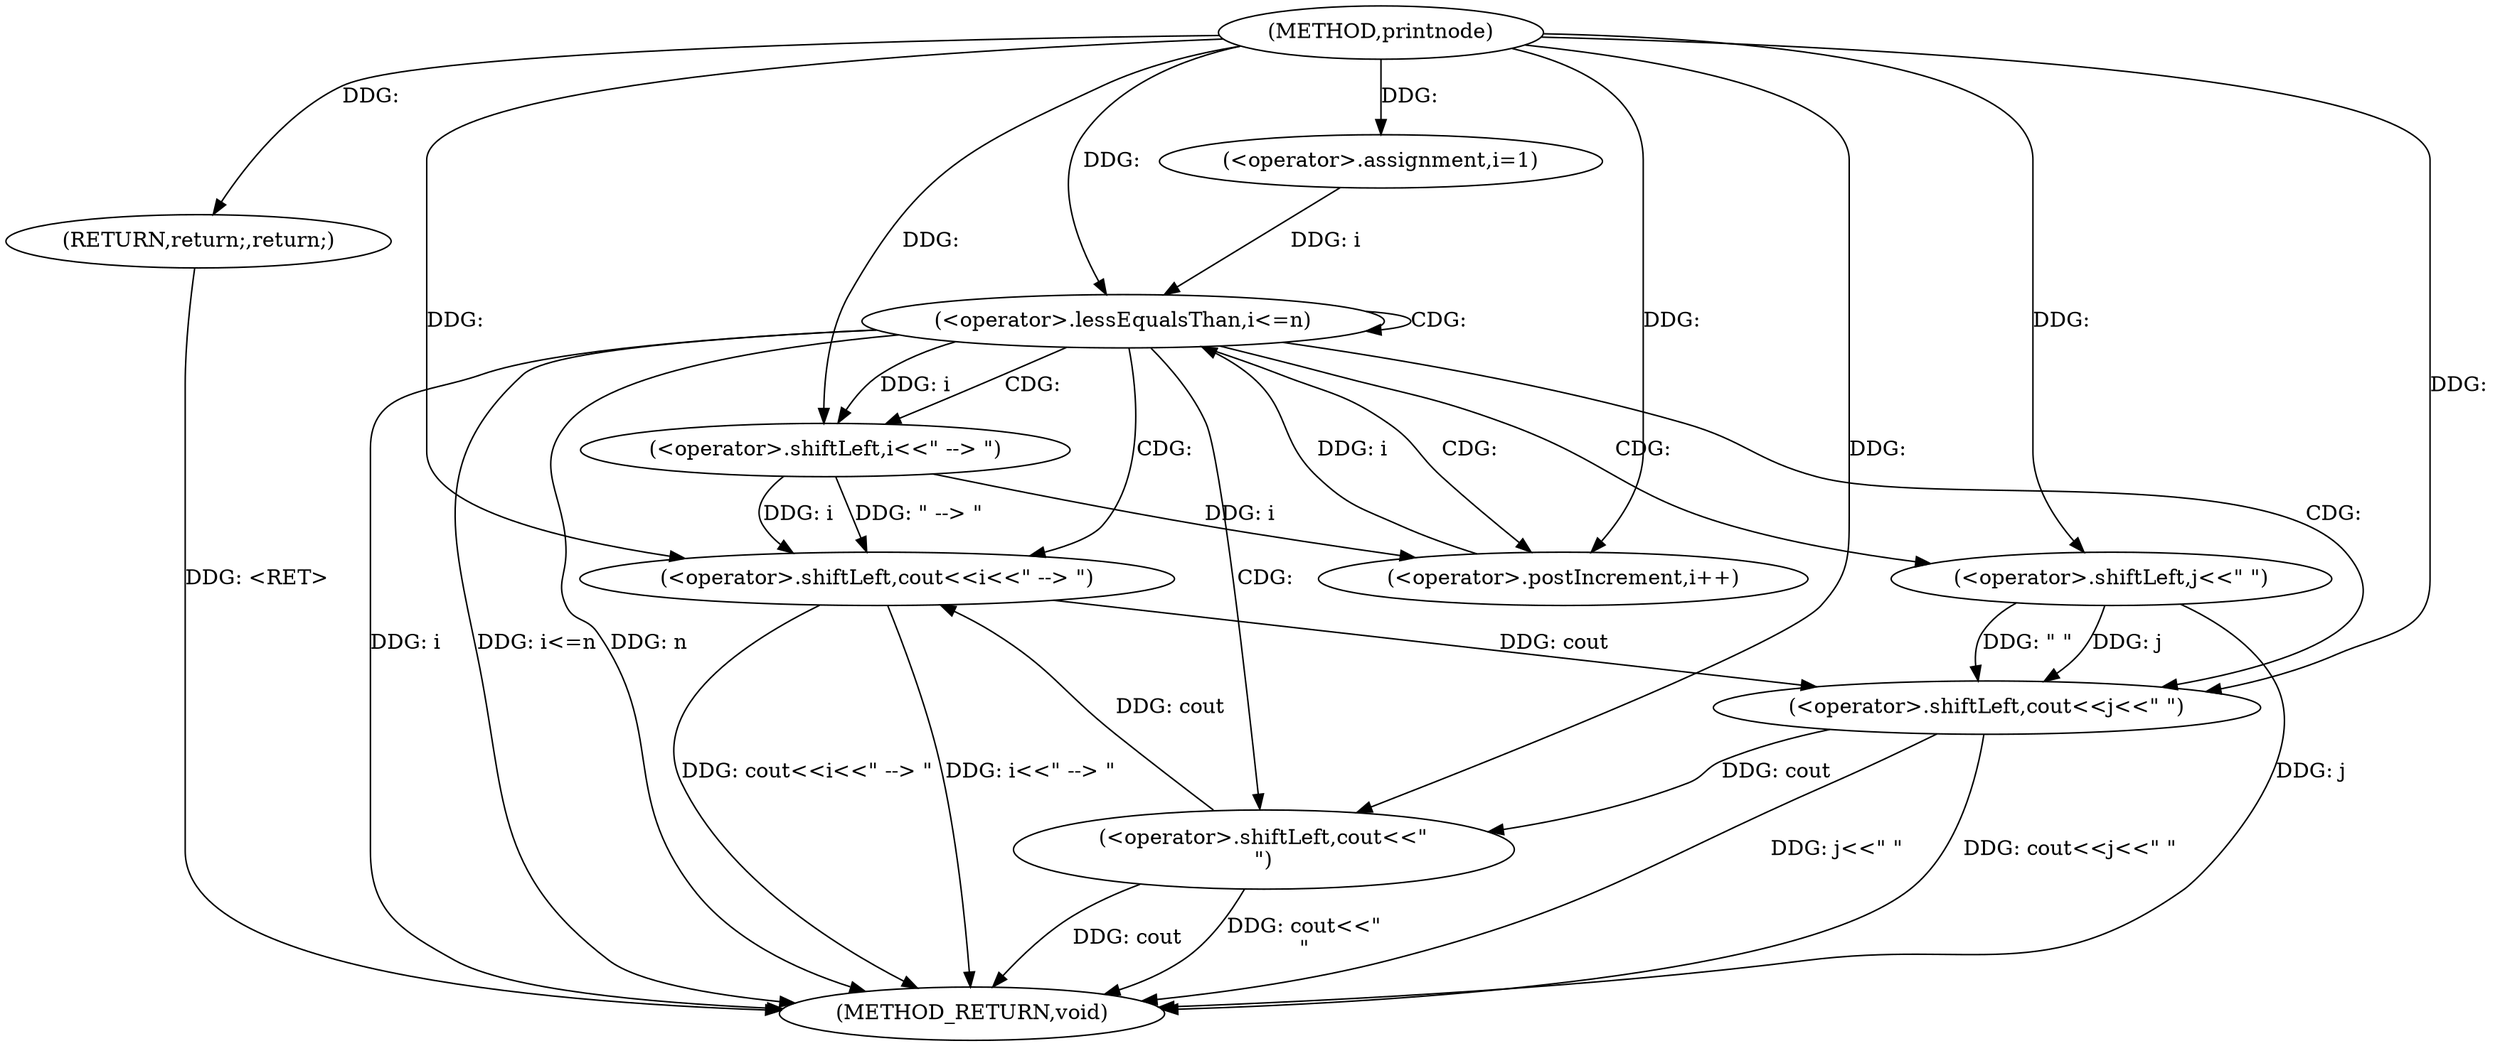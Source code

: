 digraph "printnode" {  
"1000568" [label = "(METHOD,printnode)" ]
"1000596" [label = "(METHOD_RETURN,void)" ]
"1000595" [label = "(RETURN,return;,return;)" ]
"1000572" [label = "(<operator>.assignment,i=1)" ]
"1000575" [label = "(<operator>.lessEqualsThan,i<=n)" ]
"1000578" [label = "(<operator>.postIncrement,i++)" ]
"1000581" [label = "(<operator>.shiftLeft,cout<<i<<\" --> \")" ]
"1000587" [label = "(<operator>.shiftLeft,cout<<j<<\" \")" ]
"1000592" [label = "(<operator>.shiftLeft,cout<<\"\n\")" ]
"1000583" [label = "(<operator>.shiftLeft,i<<\" --> \")" ]
"1000589" [label = "(<operator>.shiftLeft,j<<\" \")" ]
  "1000595" -> "1000596"  [ label = "DDG: <RET>"] 
  "1000575" -> "1000596"  [ label = "DDG: i"] 
  "1000575" -> "1000596"  [ label = "DDG: i<=n"] 
  "1000581" -> "1000596"  [ label = "DDG: i<<\" --> \""] 
  "1000581" -> "1000596"  [ label = "DDG: cout<<i<<\" --> \""] 
  "1000587" -> "1000596"  [ label = "DDG: j<<\" \""] 
  "1000587" -> "1000596"  [ label = "DDG: cout<<j<<\" \""] 
  "1000592" -> "1000596"  [ label = "DDG: cout"] 
  "1000592" -> "1000596"  [ label = "DDG: cout<<\"\n\""] 
  "1000589" -> "1000596"  [ label = "DDG: j"] 
  "1000575" -> "1000596"  [ label = "DDG: n"] 
  "1000568" -> "1000595"  [ label = "DDG: "] 
  "1000568" -> "1000572"  [ label = "DDG: "] 
  "1000572" -> "1000575"  [ label = "DDG: i"] 
  "1000578" -> "1000575"  [ label = "DDG: i"] 
  "1000568" -> "1000575"  [ label = "DDG: "] 
  "1000583" -> "1000578"  [ label = "DDG: i"] 
  "1000568" -> "1000578"  [ label = "DDG: "] 
  "1000592" -> "1000581"  [ label = "DDG: cout"] 
  "1000568" -> "1000581"  [ label = "DDG: "] 
  "1000583" -> "1000581"  [ label = "DDG: i"] 
  "1000583" -> "1000581"  [ label = "DDG: \" --> \""] 
  "1000581" -> "1000587"  [ label = "DDG: cout"] 
  "1000568" -> "1000587"  [ label = "DDG: "] 
  "1000589" -> "1000587"  [ label = "DDG: j"] 
  "1000589" -> "1000587"  [ label = "DDG: \" \""] 
  "1000587" -> "1000592"  [ label = "DDG: cout"] 
  "1000568" -> "1000592"  [ label = "DDG: "] 
  "1000575" -> "1000583"  [ label = "DDG: i"] 
  "1000568" -> "1000583"  [ label = "DDG: "] 
  "1000568" -> "1000589"  [ label = "DDG: "] 
  "1000575" -> "1000592"  [ label = "CDG: "] 
  "1000575" -> "1000578"  [ label = "CDG: "] 
  "1000575" -> "1000581"  [ label = "CDG: "] 
  "1000575" -> "1000575"  [ label = "CDG: "] 
  "1000575" -> "1000589"  [ label = "CDG: "] 
  "1000575" -> "1000583"  [ label = "CDG: "] 
  "1000575" -> "1000587"  [ label = "CDG: "] 
}
